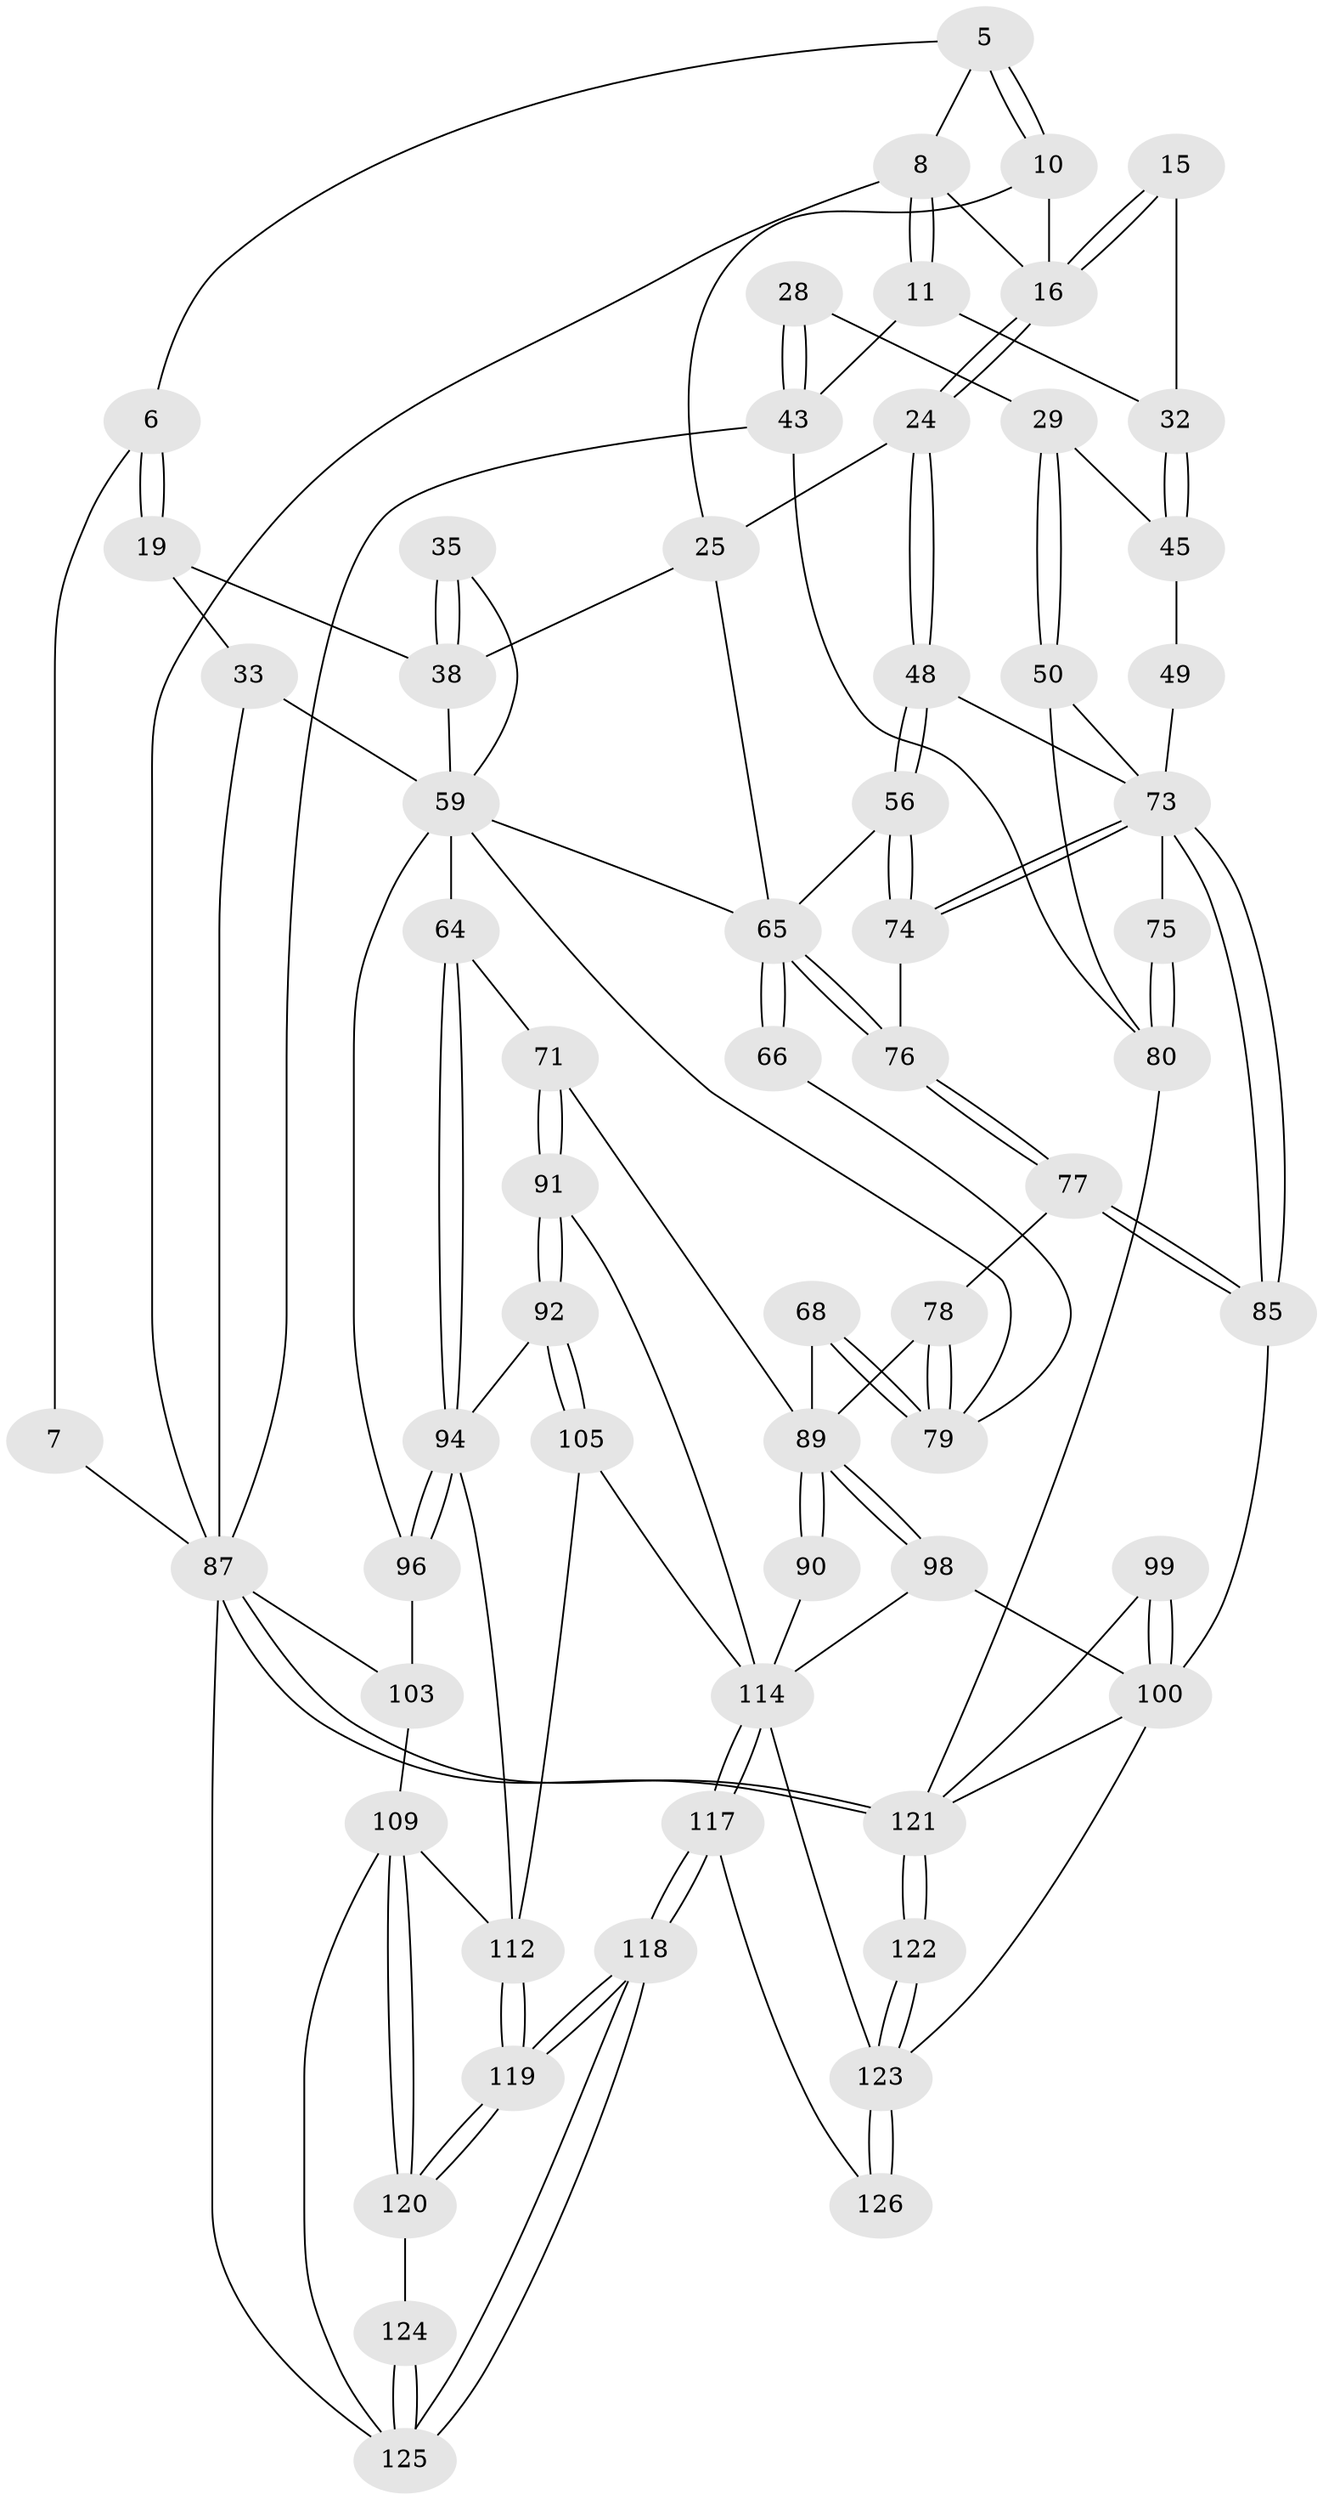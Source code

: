 // original degree distribution, {3: 0.031746031746031744, 4: 0.23809523809523808, 6: 0.23809523809523808, 5: 0.49206349206349204}
// Generated by graph-tools (version 1.1) at 2025/59/03/09/25 04:59:50]
// undirected, 63 vertices, 146 edges
graph export_dot {
graph [start="1"]
  node [color=gray90,style=filled];
  5 [pos="+0.306873918699549+0"];
  6 [pos="+0.23425328907487136+0.08812531396328255"];
  7 [pos="+0.08447162111518267+0.04360436583176062"];
  8 [pos="+0.6395367537999164+0",super="+2"];
  10 [pos="+0.46075485176634134+0.14965999079360656"];
  11 [pos="+0.8598889334894023+0.08500255489804721"];
  15 [pos="+0.7175674324731355+0.20917960132232874"];
  16 [pos="+0.7167387601087828+0.20913583434908525",super="+9"];
  19 [pos="+0.22261523793421487+0.1962240450543548"];
  24 [pos="+0.6355061074316758+0.26091611726800096"];
  25 [pos="+0.6315707903422187+0.2617576944325764",super="+21"];
  28 [pos="+0.9687930773856908+0.29098065325524325"];
  29 [pos="+0.9236375886771918+0.3317724646338627"];
  32 [pos="+0.7795280706933746+0.2980845048233036",super="+31+14"];
  33 [pos="+0.11884342654408908+0.27167219018878946",super="+20"];
  35 [pos="+0.2699953886610475+0.296691855139194"];
  38 [pos="+0.4132531487216147+0.3420823066626474",super="+22+23"];
  43 [pos="+1+0.3047436184975389",super="+26"];
  45 [pos="+0.7895970308161917+0.3159986193724483",super="+44"];
  48 [pos="+0.7233202268763076+0.4075610383690359"];
  49 [pos="+0.8640864858391485+0.36492978009190086",super="+46"];
  50 [pos="+0.9400884457639888+0.39178805243637316"];
  56 [pos="+0.6970367287868379+0.4593865026863355"];
  59 [pos="+0.11253929259485733+0.527281417911432",super="+58"];
  64 [pos="+0.2763411757797006+0.5279387802228823",super="+63"];
  65 [pos="+0.6125853914155447+0.5110406451064928",super="+57+40"];
  66 [pos="+0.5241220678043167+0.43949098184105834"];
  68 [pos="+0.4216243308525344+0.517815814020026"];
  71 [pos="+0.3269149341461526+0.5428363841478346"];
  73 [pos="+0.8001176719711659+0.5547352377377938",super="+55+54"];
  74 [pos="+0.7417983636687303+0.5092557499202297"];
  75 [pos="+0.8755123645351726+0.4804886682566735"];
  76 [pos="+0.5968605628050434+0.5566513235639632"];
  77 [pos="+0.5943037804964986+0.5623426337012785"];
  78 [pos="+0.5789801096700494+0.5768439631276717"];
  79 [pos="+0.574598951292585+0.5727251849030257",super="+72+67"];
  80 [pos="+1+0.650327024617363",super="+53"];
  85 [pos="+0.7959500376102978+0.5862028188071629"];
  87 [pos="+1+1",super="+18+62"];
  89 [pos="+0.5631455356805638+0.6569913824136747",super="+88+70"];
  90 [pos="+0.4400326343705307+0.6538164412389229"];
  91 [pos="+0.3407222336760562+0.7133819139063271"];
  92 [pos="+0.3094174802768882+0.7359748685634345"];
  94 [pos="+0.2555646768025427+0.7286105332837141",super="+93"];
  96 [pos="+0.21922053286499177+0.7166195824141586",super="+60"];
  98 [pos="+0.5822686283646045+0.698522485481694"];
  99 [pos="+0.780684496207988+0.8486492891119057"];
  100 [pos="+0.7678355067297046+0.8497591130417502",super="+97+84+83"];
  103 [pos="+0.14056017915594882+0.7692457301536555",super="+61"];
  105 [pos="+0.38993845230449614+0.8602711634370236"];
  109 [pos="+0.19240696031722865+0.9016420871538764",super="+106"];
  112 [pos="+0.3799083716827751+0.8669336657472332",super="+108"];
  114 [pos="+0.42867427481618625+0.8789604971013699",super="+104"];
  117 [pos="+0.48057961733182575+1"];
  118 [pos="+0.2298517969676804+1"];
  119 [pos="+0.23191874492243497+1"];
  120 [pos="+0.19100693353401885+0.9061449400728379"];
  121 [pos="+1+1",super="+115+116+82"];
  122 [pos="+0.796966571590637+1"];
  123 [pos="+0.7643410618631864+1",super="+110+111+113"];
  124 [pos="+0.002704540730749402+0.8714786045445381"];
  125 [pos="+0.19649950790510867+1",super="+107"];
  126 [pos="+0.5183401277853542+1"];
  5 -- 6;
  5 -- 10;
  5 -- 10;
  5 -- 8;
  6 -- 7;
  6 -- 19;
  6 -- 19;
  7 -- 87 [weight=2];
  8 -- 11;
  8 -- 11;
  8 -- 16;
  8 -- 87;
  10 -- 16;
  10 -- 25;
  11 -- 43;
  11 -- 32;
  15 -- 16;
  15 -- 16;
  15 -- 32 [weight=2];
  16 -- 24;
  16 -- 24;
  19 -- 38;
  19 -- 33;
  24 -- 25;
  24 -- 48;
  24 -- 48;
  25 -- 38;
  25 -- 65;
  28 -- 29;
  28 -- 43 [weight=2];
  28 -- 43;
  29 -- 50;
  29 -- 50;
  29 -- 45;
  32 -- 45 [weight=2];
  32 -- 45;
  33 -- 87 [weight=2];
  33 -- 59;
  35 -- 38 [weight=2];
  35 -- 38;
  35 -- 59;
  38 -- 59;
  43 -- 87;
  43 -- 80;
  45 -- 49 [weight=2];
  48 -- 56;
  48 -- 56;
  48 -- 73;
  49 -- 73 [weight=2];
  50 -- 73;
  50 -- 80;
  56 -- 74;
  56 -- 74;
  56 -- 65;
  59 -- 64 [weight=2];
  59 -- 96;
  59 -- 65;
  59 -- 79;
  64 -- 94;
  64 -- 94;
  64 -- 71;
  65 -- 66 [weight=2];
  65 -- 66;
  65 -- 76;
  65 -- 76;
  66 -- 79;
  68 -- 79 [weight=2];
  68 -- 79;
  68 -- 89;
  71 -- 91;
  71 -- 91;
  71 -- 89;
  73 -- 74;
  73 -- 74;
  73 -- 85;
  73 -- 85;
  73 -- 75;
  74 -- 76;
  75 -- 80 [weight=2];
  75 -- 80;
  76 -- 77;
  76 -- 77;
  77 -- 78;
  77 -- 85;
  77 -- 85;
  78 -- 79;
  78 -- 79;
  78 -- 89;
  80 -- 121;
  85 -- 100;
  87 -- 121 [weight=2];
  87 -- 121;
  87 -- 125 [weight=3];
  87 -- 103;
  89 -- 90 [weight=2];
  89 -- 90;
  89 -- 98;
  89 -- 98;
  90 -- 114;
  91 -- 92;
  91 -- 92;
  91 -- 114;
  92 -- 105;
  92 -- 105;
  92 -- 94;
  94 -- 96;
  94 -- 96;
  94 -- 112;
  96 -- 103 [weight=2];
  98 -- 100;
  98 -- 114;
  99 -- 100 [weight=2];
  99 -- 100;
  99 -- 121;
  100 -- 123;
  100 -- 121;
  103 -- 109;
  105 -- 112;
  105 -- 114;
  109 -- 120;
  109 -- 120;
  109 -- 125;
  109 -- 112;
  112 -- 119;
  112 -- 119;
  114 -- 117;
  114 -- 117;
  114 -- 123 [weight=2];
  117 -- 118;
  117 -- 118;
  117 -- 126;
  118 -- 119;
  118 -- 119;
  118 -- 125;
  118 -- 125;
  119 -- 120;
  119 -- 120;
  120 -- 124;
  121 -- 122 [weight=2];
  121 -- 122;
  122 -- 123;
  122 -- 123;
  123 -- 126 [weight=2];
  123 -- 126;
  124 -- 125 [weight=2];
  124 -- 125;
}
